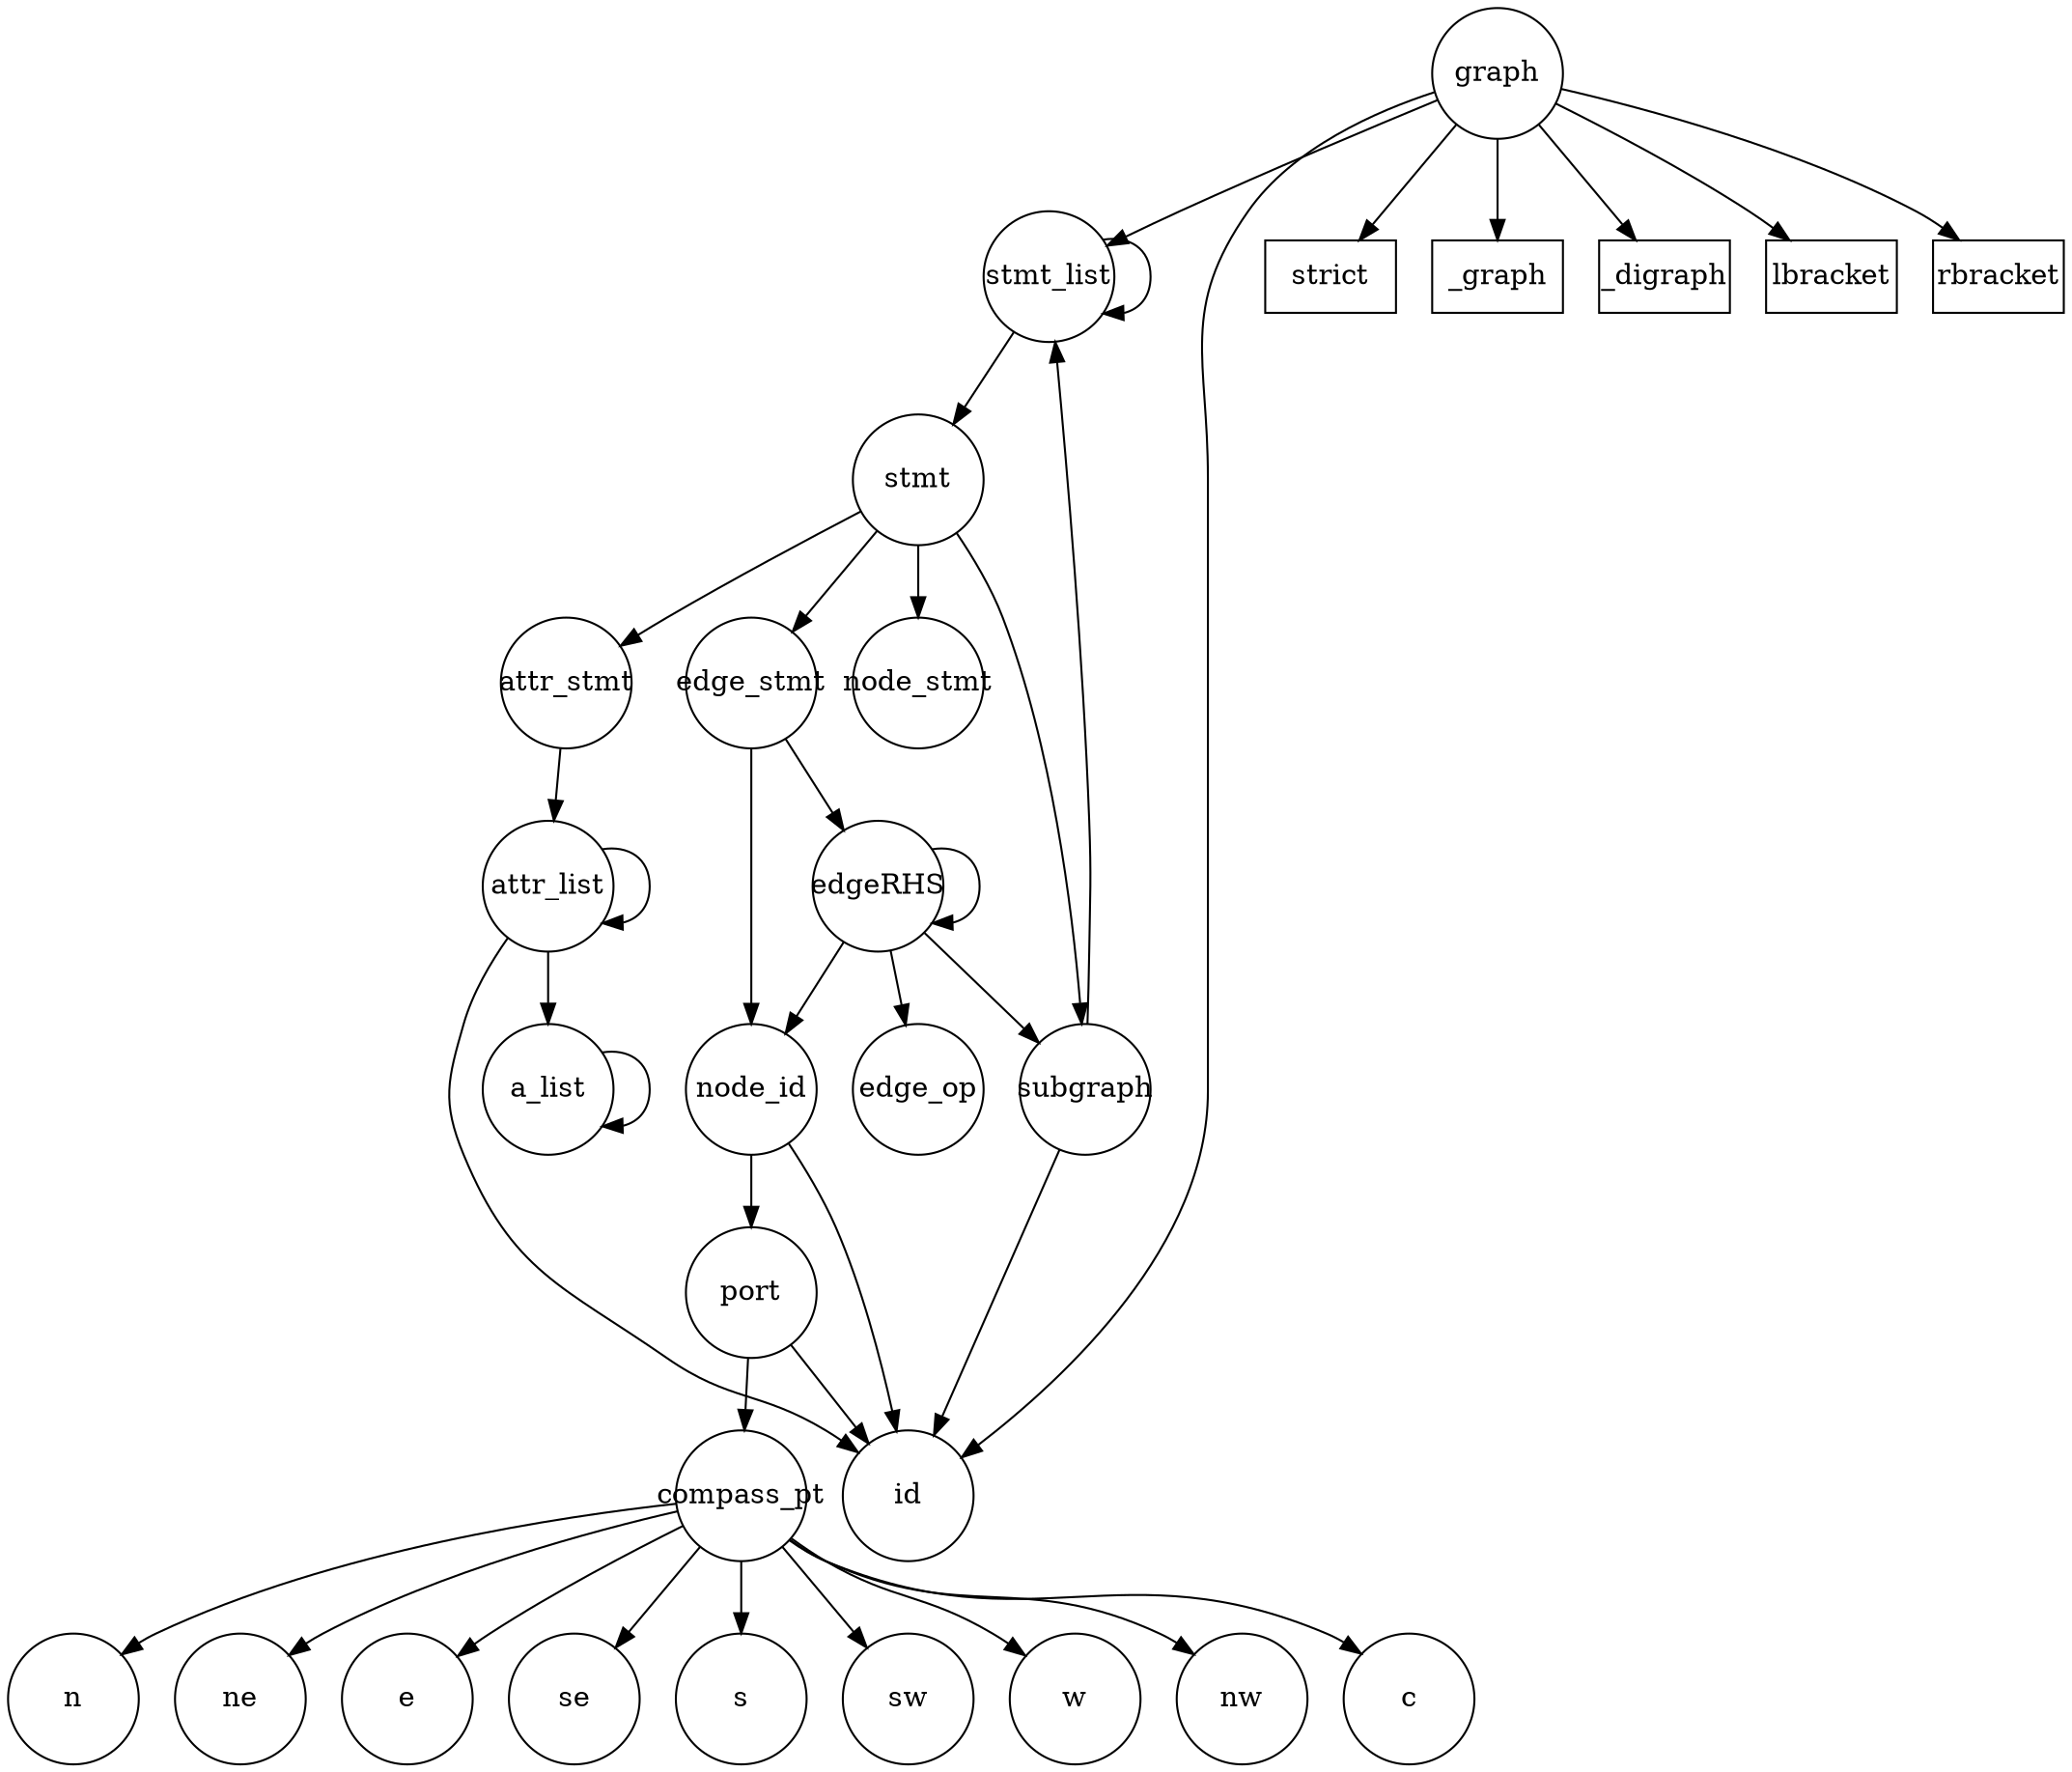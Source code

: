 digraph Grammar {

	node [ shape=circle, fixedsize=true, width=0.9 ];

	"graph";stmt_list;stmt;node_stmt;edge_stmt;attr_stmt;
	"subgraph";attr_stmt;attr_list;a_list;"id";
	node_id;edgeRHS;
	port;
	edge_op;
	compass_pt;	
	
	n;ne;e;se;s;sw;w;nw;c;

	node [ shape=box, fixedsize=true, width=0.9 ];
	
	"strict";_graph;_digraph;lbracket;rbracket;

	"graph"->"strict";
	"graph"->_graph;
	"graph"->_digraph;
	"graph"->"id";
	"graph"->lbracket;
	"graph"->stmt_list;
	"graph"->rbracket;

	stmt_list->stmt;
	stmt_list->stmt_list;

	stmt->node_stmt;
	stmt->edge_stmt;
	stmt->attr_stmt;	
	stmt->"subgraph";

	attr_stmt->attr_list;

	attr_list->a_list;
	attr_list->attr_list;
	attr_list->"id";
	a_list->a_list;
	
	edge_stmt->node_id;
	edge_stmt->edgeRHS;

	edgeRHS->edge_op;
	edgeRHS->node_id;
	edgeRHS->"subgraph";
	edgeRHS->edgeRHS;

	node_id->"id";
	node_id->port;

	port->"id";
	port->compass_pt;
	"subgraph"->"id";
	"subgraph"->stmt_list;

	compass_pt->n;
	compass_pt->ne;
	compass_pt->e;
	compass_pt->se;
	compass_pt->s;
	compass_pt->sw;
	compass_pt->w;
	compass_pt->nw;
	compass_pt->c;
}


